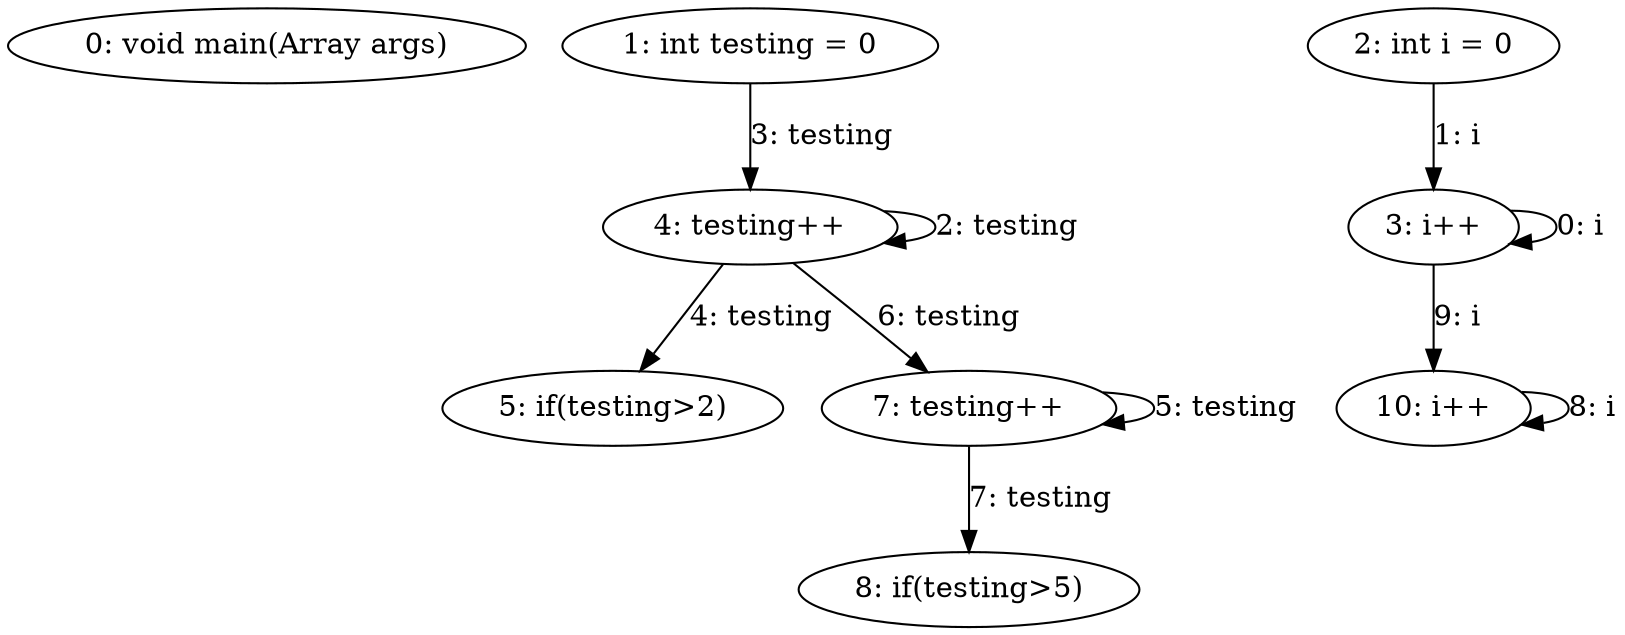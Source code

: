 digraph G {
  1 [ label="0: void main(Array args)" ];
  2 [ label="1: int testing = 0" ];
  3 [ label="2: int i = 0" ];
  4 [ label="3: i++" ];
  5 [ label="4: testing++" ];
  6 [ label="5: if(testing>2)" ];
  7 [ label="7: testing++" ];
  8 [ label="8: if(testing>5)" ];
  9 [ label="10: i++" ];
  4 -> 4 [ label="0: i" ];
  3 -> 4 [ label="1: i" ];
  5 -> 5 [ label="2: testing" ];
  2 -> 5 [ label="3: testing" ];
  5 -> 6 [ label="4: testing" ];
  7 -> 7 [ label="5: testing" ];
  5 -> 7 [ label="6: testing" ];
  7 -> 8 [ label="7: testing" ];
  9 -> 9 [ label="8: i" ];
  4 -> 9 [ label="9: i" ];
}
